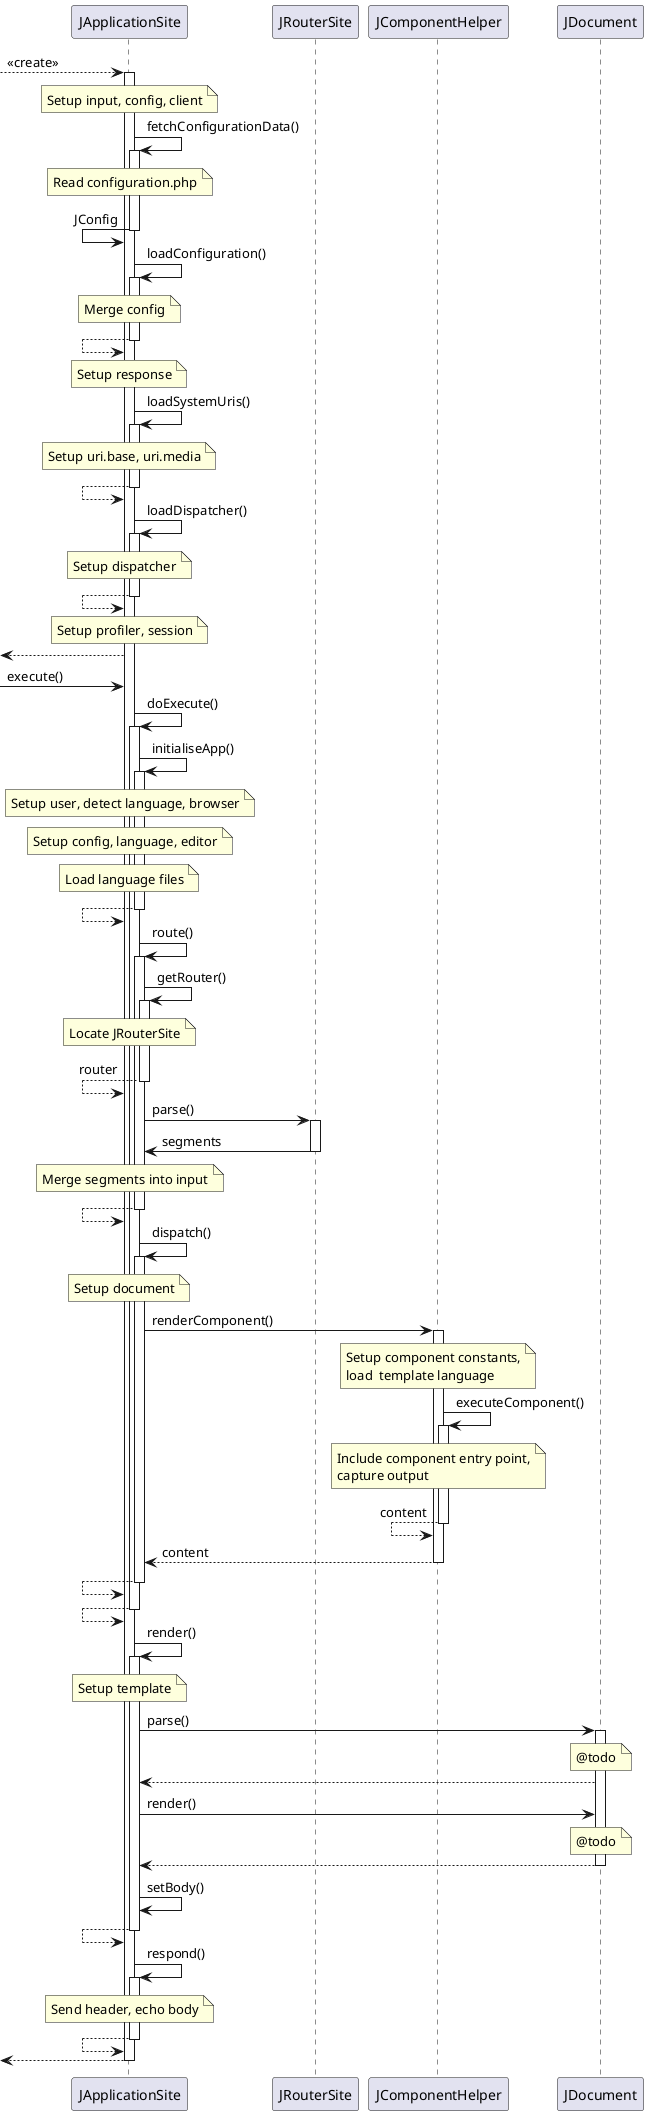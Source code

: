 @startuml
--> JApplicationSite: «create»
activate JApplicationSite

note over JApplicationSite: Setup input, config, client

JApplicationSite -> JApplicationSite: fetchConfigurationData()
    activate JApplicationSite
    note over JApplicationSite: Read configuration.php
    JApplicationSite <- JApplicationSite: JConfig
    deactivate JApplicationSite

JApplicationSite -> JApplicationSite: loadConfiguration()
    activate JApplicationSite
    note over JApplicationSite: Merge config
    JApplicationSite <-- JApplicationSite
    deactivate JApplicationSite

note over JApplicationSite: Setup response

JApplicationSite -> JApplicationSite: loadSystemUris()
    activate JApplicationSite
    note over JApplicationSite: Setup uri.base, uri.media
    JApplicationSite <-- JApplicationSite
    deactivate JApplicationSite

JApplicationSite -> JApplicationSite: loadDispatcher()
    activate JApplicationSite
    note over JApplicationSite: Setup dispatcher
    JApplicationSite <-- JApplicationSite
    deactivate JApplicationSite

note over JApplicationSite: Setup profiler, session
<-- JApplicationSite


-> JApplicationSite: execute()

JApplicationSite -> JApplicationSite: doExecute()
    activate JApplicationSite

    JApplicationSite -> JApplicationSite: initialiseApp()
        activate JApplicationSite
        note over JApplicationSite: Setup user, detect language, browser
            note over JApplicationSite: Setup config, language, editor

            note over JApplicationSite: Load language files
        JApplicationSite <-- JApplicationSite
        deactivate JApplicationSite

    JApplicationSite -> JApplicationSite: route()
        activate JApplicationSite

        JApplicationSite -> JApplicationSite: getRouter()
            activate JApplicationSite
            note over JApplicationSite: Locate JRouterSite
            JApplicationSite <-- JApplicationSite: router
            deactivate JApplicationSite

        JApplicationSite -> JRouterSite: parse()
            activate JRouterSite
            JApplicationSite <- JRouterSite: segments
            deactivate JRouterSite

        note over JApplicationSite: Merge segments into input

        JApplicationSite <-- JApplicationSite
        deactivate JApplicationSite

    JApplicationSite -> JApplicationSite: dispatch()
        activate JApplicationSite
        note over JApplicationSite: Setup document

        JApplicationSite -> JComponentHelper: renderComponent()
            activate JComponentHelper
            note over JComponentHelper: Setup component constants,\nload  template language

            JComponentHelper -> JComponentHelper: executeComponent()
                activate JComponentHelper
                note over JComponentHelper: Include component entry point,\ncapture output
                JComponentHelper <-- JComponentHelper: content
                deactivate JComponentHelper

            JApplicationSite <-- JComponentHelper: content
            deactivate JComponentHelper

        JApplicationSite <-- JApplicationSite
        deactivate JApplicationSite

    JApplicationSite <-- JApplicationSite
    deactivate JApplicationSite

JApplicationSite -> JApplicationSite: render()
    activate JApplicationSite
    note over JApplicationSite: Setup template

        JApplicationSite -> JDocument: parse()
            activate JDocument
            note over JDocument: @todo
            JApplicationSite <-- JDocument

        JApplicationSite -> JDocument: render()
            note over JDocument: @todo
            JApplicationSite <-- JDocument
            deactivate JDocument

        JApplicationSite -> JApplicationSite: setBody()

    JApplicationSite <-- JApplicationSite
    deactivate JApplicationSite

JApplicationSite -> JApplicationSite: respond()
    activate JApplicationSite
    note over JApplicationSite: Send header, echo body
    JApplicationSite <-- JApplicationSite
    deactivate JApplicationSite

<-- JApplicationSite
deactivate JApplicationSite
@enduml

